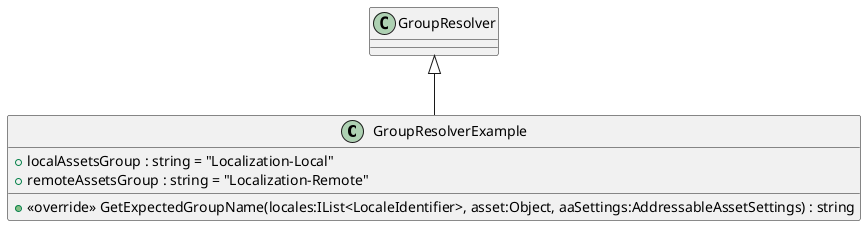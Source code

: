 @startuml
class GroupResolverExample {
    + localAssetsGroup : string = "Localization-Local"
    + remoteAssetsGroup : string = "Localization-Remote"
    + <<override>> GetExpectedGroupName(locales:IList<LocaleIdentifier>, asset:Object, aaSettings:AddressableAssetSettings) : string
}
GroupResolver <|-- GroupResolverExample
@enduml
